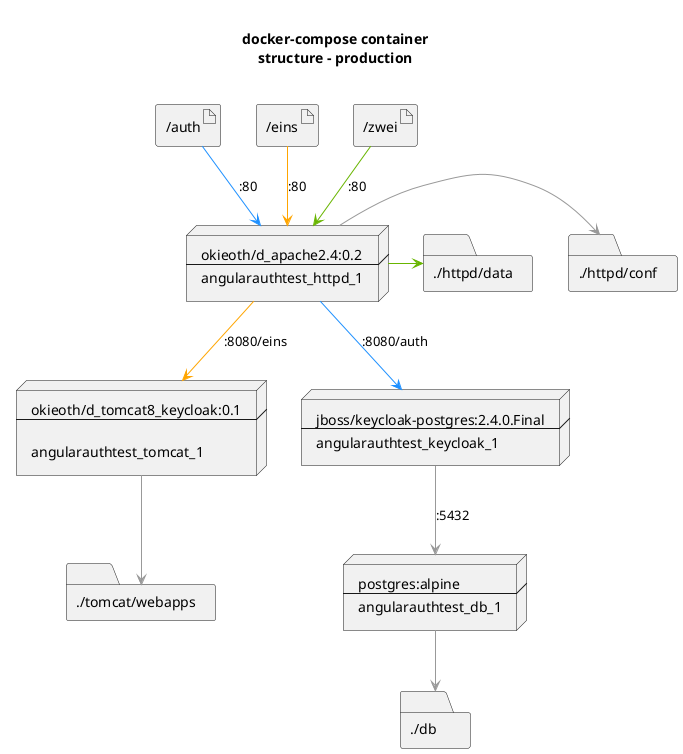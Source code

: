 @startuml
title \ndocker-compose container\nstructure - production\n

!define clAuth #DodgerBlue
!define clEins #Orange
!define clZwei #68B500
!define clBlack #999999

node apache [
okieoth/d_apache2.4:0.2
--
angularauthtest_httpd_1
]
node tomcat [
okieoth/d_tomcat8_keycloak:0.1
--

angularauthtest_tomcat_1
]
node keycloak [
jboss/keycloak-postgres:2.4.0.Final
--
angularauthtest_keycloak_1
]

node db [
postgres:alpine
--
angularauthtest_db_1
]



folder httpdConf as "./httpd/conf"
folder httpdData as "./httpd/data"
folder webapps as "./tomcat/webapps"
folder db_dir as "./db"

artifact auth as "/auth"
artifact eins as "/eins"
artifact zwei as "/zwei"

auth -[clAuth]-> apache: :80
eins -[clEins]-> apache: :80
zwei -[clZwei]-> apache: :80

apache -[clEins]-> tomcat: :8080/eins
apache -[clAuth]-> keycloak: :8080/auth

keycloak -[clBlack]-> db: :5432

apache -[clBlack]right-> httpdConf
apache -[clZwei]right-> httpdData

tomcat -[clBlack]down-> webapps
db -[clBlack]down-> db_dir

@enduml